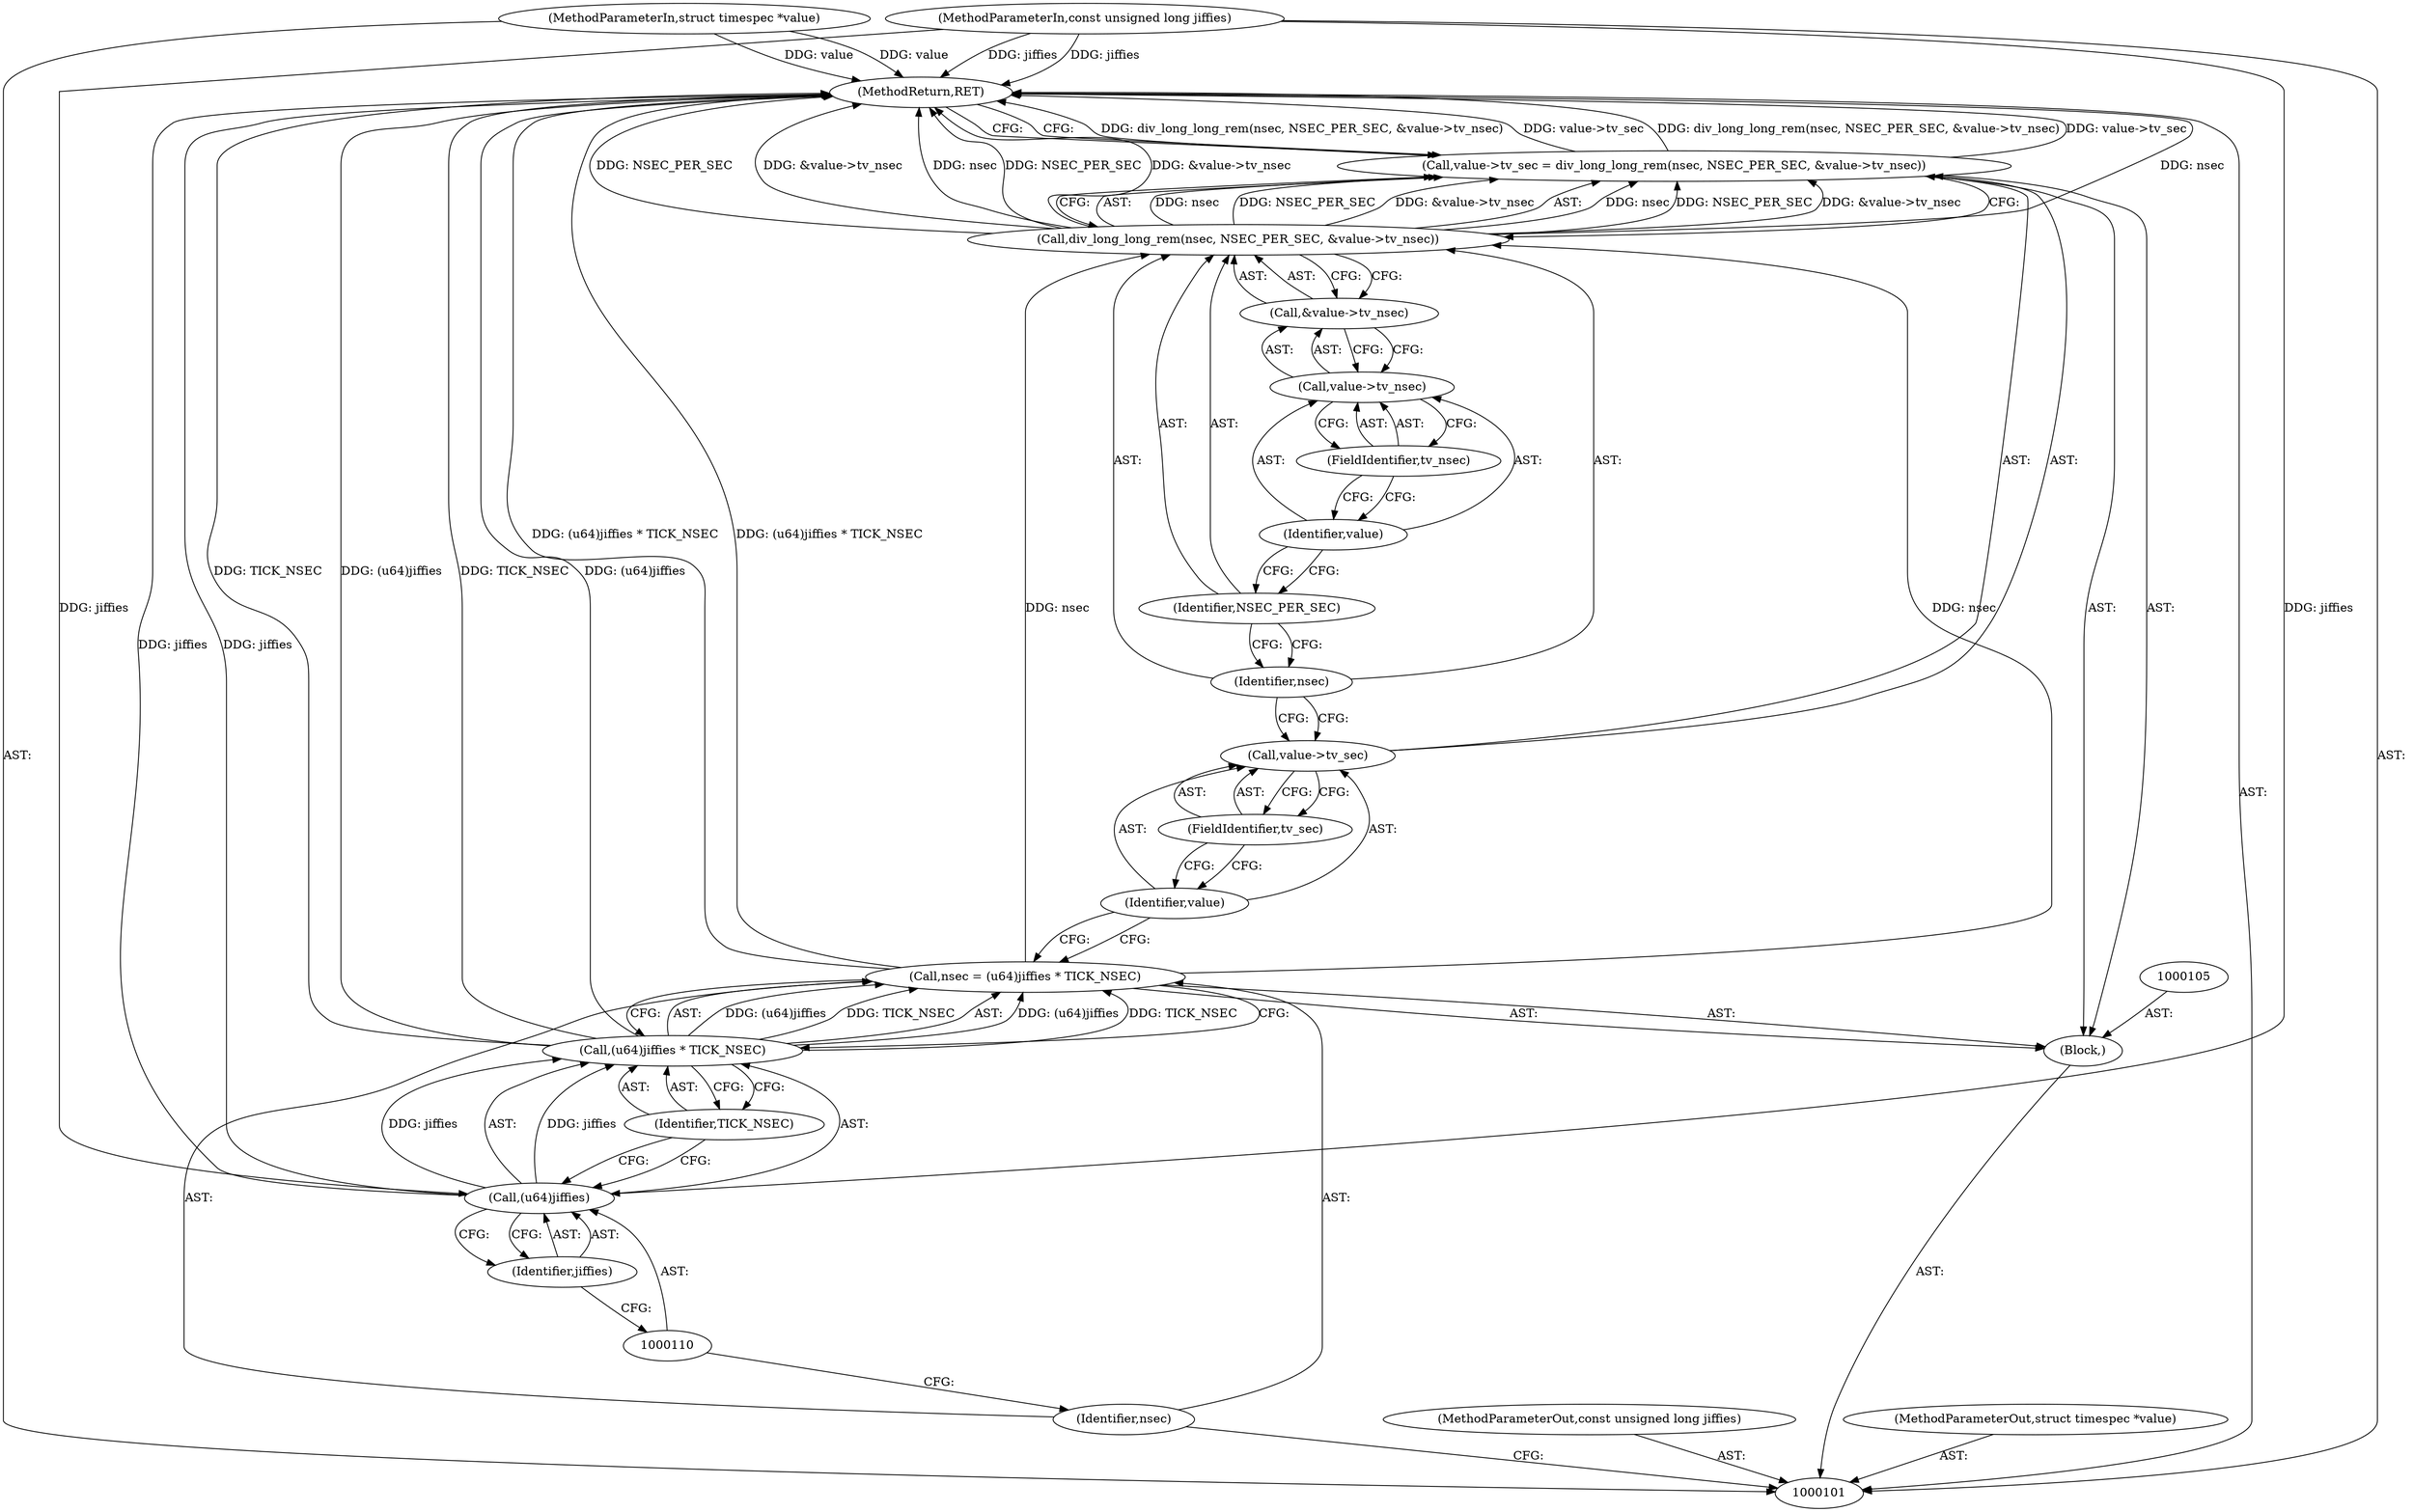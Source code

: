 digraph "1_linux_f8bd2258e2d520dff28c855658bd24bdafb5102d_5" {
"1000124" [label="(MethodReturn,RET)"];
"1000102" [label="(MethodParameterIn,const unsigned long jiffies)"];
"1000162" [label="(MethodParameterOut,const unsigned long jiffies)"];
"1000103" [label="(MethodParameterIn,struct timespec *value)"];
"1000163" [label="(MethodParameterOut,struct timespec *value)"];
"1000104" [label="(Block,)"];
"1000108" [label="(Call,(u64)jiffies * TICK_NSEC)"];
"1000109" [label="(Call,(u64)jiffies)"];
"1000111" [label="(Identifier,jiffies)"];
"1000112" [label="(Identifier,TICK_NSEC)"];
"1000106" [label="(Call,nsec = (u64)jiffies * TICK_NSEC)"];
"1000107" [label="(Identifier,nsec)"];
"1000113" [label="(Call,value->tv_sec = div_long_long_rem(nsec, NSEC_PER_SEC, &value->tv_nsec))"];
"1000114" [label="(Call,value->tv_sec)"];
"1000115" [label="(Identifier,value)"];
"1000117" [label="(Call,div_long_long_rem(nsec, NSEC_PER_SEC, &value->tv_nsec))"];
"1000118" [label="(Identifier,nsec)"];
"1000119" [label="(Identifier,NSEC_PER_SEC)"];
"1000120" [label="(Call,&value->tv_nsec)"];
"1000121" [label="(Call,value->tv_nsec)"];
"1000122" [label="(Identifier,value)"];
"1000123" [label="(FieldIdentifier,tv_nsec)"];
"1000116" [label="(FieldIdentifier,tv_sec)"];
"1000124" -> "1000101"  [label="AST: "];
"1000124" -> "1000113"  [label="CFG: "];
"1000113" -> "1000124"  [label="DDG: div_long_long_rem(nsec, NSEC_PER_SEC, &value->tv_nsec)"];
"1000113" -> "1000124"  [label="DDG: value->tv_sec"];
"1000106" -> "1000124"  [label="DDG: (u64)jiffies * TICK_NSEC"];
"1000103" -> "1000124"  [label="DDG: value"];
"1000117" -> "1000124"  [label="DDG: nsec"];
"1000117" -> "1000124"  [label="DDG: NSEC_PER_SEC"];
"1000117" -> "1000124"  [label="DDG: &value->tv_nsec"];
"1000109" -> "1000124"  [label="DDG: jiffies"];
"1000102" -> "1000124"  [label="DDG: jiffies"];
"1000108" -> "1000124"  [label="DDG: TICK_NSEC"];
"1000108" -> "1000124"  [label="DDG: (u64)jiffies"];
"1000102" -> "1000101"  [label="AST: "];
"1000102" -> "1000124"  [label="DDG: jiffies"];
"1000102" -> "1000109"  [label="DDG: jiffies"];
"1000162" -> "1000101"  [label="AST: "];
"1000103" -> "1000101"  [label="AST: "];
"1000103" -> "1000124"  [label="DDG: value"];
"1000163" -> "1000101"  [label="AST: "];
"1000104" -> "1000101"  [label="AST: "];
"1000105" -> "1000104"  [label="AST: "];
"1000106" -> "1000104"  [label="AST: "];
"1000113" -> "1000104"  [label="AST: "];
"1000108" -> "1000106"  [label="AST: "];
"1000108" -> "1000112"  [label="CFG: "];
"1000109" -> "1000108"  [label="AST: "];
"1000112" -> "1000108"  [label="AST: "];
"1000106" -> "1000108"  [label="CFG: "];
"1000108" -> "1000124"  [label="DDG: TICK_NSEC"];
"1000108" -> "1000124"  [label="DDG: (u64)jiffies"];
"1000108" -> "1000106"  [label="DDG: (u64)jiffies"];
"1000108" -> "1000106"  [label="DDG: TICK_NSEC"];
"1000109" -> "1000108"  [label="DDG: jiffies"];
"1000109" -> "1000108"  [label="AST: "];
"1000109" -> "1000111"  [label="CFG: "];
"1000110" -> "1000109"  [label="AST: "];
"1000111" -> "1000109"  [label="AST: "];
"1000112" -> "1000109"  [label="CFG: "];
"1000109" -> "1000124"  [label="DDG: jiffies"];
"1000109" -> "1000108"  [label="DDG: jiffies"];
"1000102" -> "1000109"  [label="DDG: jiffies"];
"1000111" -> "1000109"  [label="AST: "];
"1000111" -> "1000110"  [label="CFG: "];
"1000109" -> "1000111"  [label="CFG: "];
"1000112" -> "1000108"  [label="AST: "];
"1000112" -> "1000109"  [label="CFG: "];
"1000108" -> "1000112"  [label="CFG: "];
"1000106" -> "1000104"  [label="AST: "];
"1000106" -> "1000108"  [label="CFG: "];
"1000107" -> "1000106"  [label="AST: "];
"1000108" -> "1000106"  [label="AST: "];
"1000115" -> "1000106"  [label="CFG: "];
"1000106" -> "1000124"  [label="DDG: (u64)jiffies * TICK_NSEC"];
"1000108" -> "1000106"  [label="DDG: (u64)jiffies"];
"1000108" -> "1000106"  [label="DDG: TICK_NSEC"];
"1000106" -> "1000117"  [label="DDG: nsec"];
"1000107" -> "1000106"  [label="AST: "];
"1000107" -> "1000101"  [label="CFG: "];
"1000110" -> "1000107"  [label="CFG: "];
"1000113" -> "1000104"  [label="AST: "];
"1000113" -> "1000117"  [label="CFG: "];
"1000114" -> "1000113"  [label="AST: "];
"1000117" -> "1000113"  [label="AST: "];
"1000124" -> "1000113"  [label="CFG: "];
"1000113" -> "1000124"  [label="DDG: div_long_long_rem(nsec, NSEC_PER_SEC, &value->tv_nsec)"];
"1000113" -> "1000124"  [label="DDG: value->tv_sec"];
"1000117" -> "1000113"  [label="DDG: nsec"];
"1000117" -> "1000113"  [label="DDG: NSEC_PER_SEC"];
"1000117" -> "1000113"  [label="DDG: &value->tv_nsec"];
"1000114" -> "1000113"  [label="AST: "];
"1000114" -> "1000116"  [label="CFG: "];
"1000115" -> "1000114"  [label="AST: "];
"1000116" -> "1000114"  [label="AST: "];
"1000118" -> "1000114"  [label="CFG: "];
"1000115" -> "1000114"  [label="AST: "];
"1000115" -> "1000106"  [label="CFG: "];
"1000116" -> "1000115"  [label="CFG: "];
"1000117" -> "1000113"  [label="AST: "];
"1000117" -> "1000120"  [label="CFG: "];
"1000118" -> "1000117"  [label="AST: "];
"1000119" -> "1000117"  [label="AST: "];
"1000120" -> "1000117"  [label="AST: "];
"1000113" -> "1000117"  [label="CFG: "];
"1000117" -> "1000124"  [label="DDG: nsec"];
"1000117" -> "1000124"  [label="DDG: NSEC_PER_SEC"];
"1000117" -> "1000124"  [label="DDG: &value->tv_nsec"];
"1000117" -> "1000113"  [label="DDG: nsec"];
"1000117" -> "1000113"  [label="DDG: NSEC_PER_SEC"];
"1000117" -> "1000113"  [label="DDG: &value->tv_nsec"];
"1000106" -> "1000117"  [label="DDG: nsec"];
"1000118" -> "1000117"  [label="AST: "];
"1000118" -> "1000114"  [label="CFG: "];
"1000119" -> "1000118"  [label="CFG: "];
"1000119" -> "1000117"  [label="AST: "];
"1000119" -> "1000118"  [label="CFG: "];
"1000122" -> "1000119"  [label="CFG: "];
"1000120" -> "1000117"  [label="AST: "];
"1000120" -> "1000121"  [label="CFG: "];
"1000121" -> "1000120"  [label="AST: "];
"1000117" -> "1000120"  [label="CFG: "];
"1000121" -> "1000120"  [label="AST: "];
"1000121" -> "1000123"  [label="CFG: "];
"1000122" -> "1000121"  [label="AST: "];
"1000123" -> "1000121"  [label="AST: "];
"1000120" -> "1000121"  [label="CFG: "];
"1000122" -> "1000121"  [label="AST: "];
"1000122" -> "1000119"  [label="CFG: "];
"1000123" -> "1000122"  [label="CFG: "];
"1000123" -> "1000121"  [label="AST: "];
"1000123" -> "1000122"  [label="CFG: "];
"1000121" -> "1000123"  [label="CFG: "];
"1000116" -> "1000114"  [label="AST: "];
"1000116" -> "1000115"  [label="CFG: "];
"1000114" -> "1000116"  [label="CFG: "];
}
